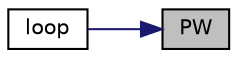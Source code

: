 digraph "PW"
{
 // LATEX_PDF_SIZE
  edge [fontname="Helvetica",fontsize="10",labelfontname="Helvetica",labelfontsize="10"];
  node [fontname="Helvetica",fontsize="10",shape=record];
  rankdir="RL";
  Node230 [label="PW",height=0.2,width=0.4,color="black", fillcolor="grey75", style="filled", fontcolor="black",tooltip="This function calculates the required pulsewidth time (in us) given the current system state."];
  Node230 -> Node231 [dir="back",color="midnightblue",fontsize="10",style="solid",fontname="Helvetica"];
  Node231 [label="loop",height=0.2,width=0.4,color="black", fillcolor="white", style="filled",URL="$speeduino_8ino.html#afe461d27b9c48d5921c00d521181f12f",tooltip=" "];
}
